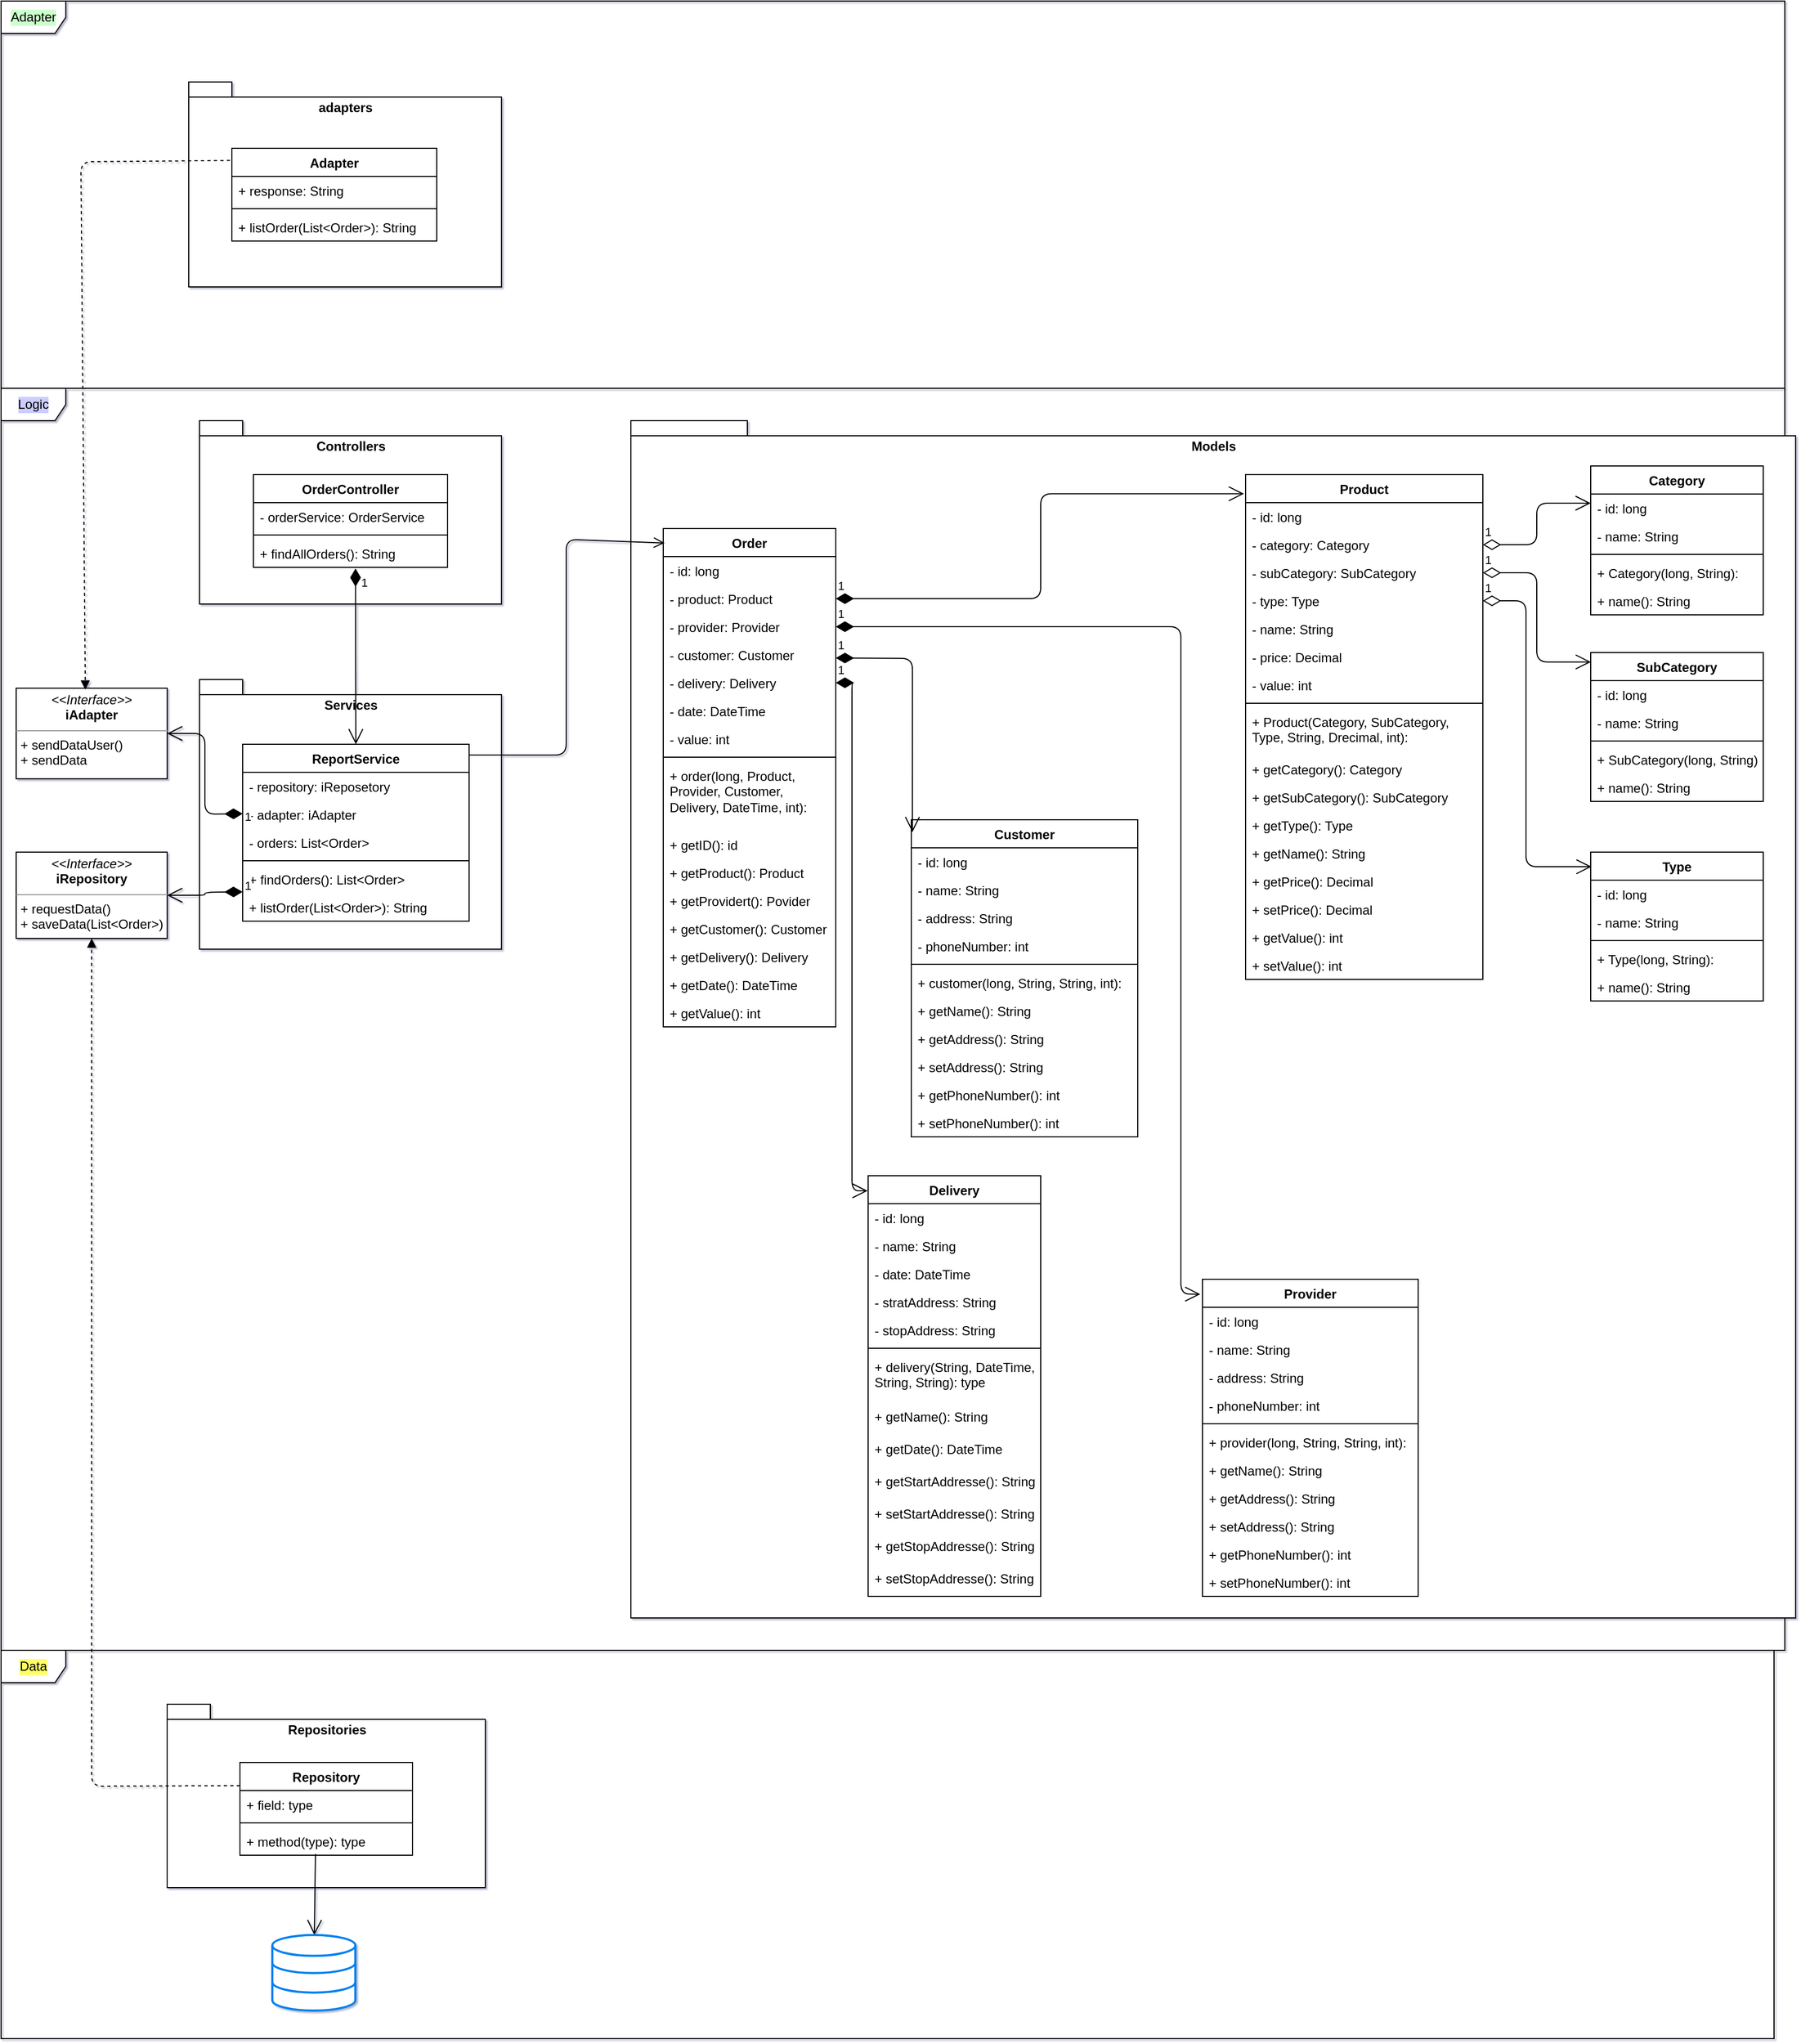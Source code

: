 <mxfile>
    <diagram id="-RAV9A6ADYyoHTsQaXpw" name="Страница 1">
        <mxGraphModel dx="3281" dy="1871" grid="1" gridSize="10" guides="1" tooltips="1" connect="1" arrows="1" fold="1" page="1" pageScale="1" pageWidth="827" pageHeight="1169" background="#FFFFFF" math="0" shadow="1">
            <root>
                <mxCell id="0"/>
                <mxCell id="1" parent="0"/>
                <mxCell id="20" value="Data" style="shape=umlFrame;whiteSpace=wrap;html=1;labelBackgroundColor=#FFFF66;" parent="1" vertex="1">
                    <mxGeometry x="-1654" y="360" width="1644" height="360" as="geometry"/>
                </mxCell>
                <mxCell id="19" value="Logic" style="shape=umlFrame;whiteSpace=wrap;html=1;labelBackgroundColor=#CCCCFF;" parent="1" vertex="1">
                    <mxGeometry x="-1654" y="-810" width="1654" height="1170" as="geometry"/>
                </mxCell>
                <mxCell id="37" value="Repositories" style="shape=folder;fontStyle=1;spacingTop=10;tabWidth=40;tabHeight=14;tabPosition=left;html=1;verticalAlign=top;" vertex="1" parent="1">
                    <mxGeometry x="-1500" y="410" width="295" height="170" as="geometry"/>
                </mxCell>
                <mxCell id="34" value="Services" style="shape=folder;fontStyle=1;spacingTop=10;tabWidth=40;tabHeight=14;tabPosition=left;html=1;horizontal=1;verticalAlign=top;" parent="1" vertex="1">
                    <mxGeometry x="-1470" y="-540" width="280" height="250" as="geometry"/>
                </mxCell>
                <mxCell id="13" value="Adapter" style="shape=umlFrame;whiteSpace=wrap;html=1;labelBackgroundColor=#CCFFCC;" parent="1" vertex="1">
                    <mxGeometry x="-1654" y="-1169" width="1654" height="359" as="geometry"/>
                </mxCell>
                <mxCell id="33" value="adapters" style="shape=folder;fontStyle=1;spacingTop=10;tabWidth=40;tabHeight=14;tabPosition=left;html=1;align=center;verticalAlign=top;" parent="1" vertex="1">
                    <mxGeometry x="-1480" y="-1094" width="290" height="190" as="geometry"/>
                </mxCell>
                <mxCell id="3" value="Adapter" style="swimlane;fontStyle=1;align=center;verticalAlign=top;childLayout=stackLayout;horizontal=1;startSize=26;horizontalStack=0;resizeParent=1;resizeParentMax=0;resizeLast=0;collapsible=1;marginBottom=0;" parent="1" vertex="1">
                    <mxGeometry x="-1440" y="-1032.5" width="190" height="86" as="geometry"/>
                </mxCell>
                <mxCell id="4" value="+ response: String" style="text;strokeColor=none;fillColor=none;align=left;verticalAlign=top;spacingLeft=4;spacingRight=4;overflow=hidden;rotatable=0;points=[[0,0.5],[1,0.5]];portConstraint=eastwest;" parent="3" vertex="1">
                    <mxGeometry y="26" width="190" height="26" as="geometry"/>
                </mxCell>
                <mxCell id="5" value="" style="line;strokeWidth=1;fillColor=none;align=left;verticalAlign=middle;spacingTop=-1;spacingLeft=3;spacingRight=3;rotatable=0;labelPosition=right;points=[];portConstraint=eastwest;strokeColor=inherit;" parent="3" vertex="1">
                    <mxGeometry y="52" width="190" height="8" as="geometry"/>
                </mxCell>
                <mxCell id="6" value="+ listOrder(List&lt;Order&gt;): String" style="text;strokeColor=none;fillColor=none;align=left;verticalAlign=top;spacingLeft=4;spacingRight=4;overflow=hidden;rotatable=0;points=[[0,0.5],[1,0.5]];portConstraint=eastwest;" parent="3" vertex="1">
                    <mxGeometry y="60" width="190" height="26" as="geometry"/>
                </mxCell>
                <mxCell id="21" value="ReportService" style="swimlane;fontStyle=1;align=center;verticalAlign=top;childLayout=stackLayout;horizontal=1;startSize=26;horizontalStack=0;resizeParent=1;resizeParentMax=0;resizeLast=0;collapsible=1;marginBottom=0;" parent="1" vertex="1">
                    <mxGeometry x="-1430" y="-480" width="210" height="164" as="geometry"/>
                </mxCell>
                <mxCell id="22" value="- repository: iReposetory" style="text;strokeColor=none;fillColor=none;align=left;verticalAlign=top;spacingLeft=4;spacingRight=4;overflow=hidden;rotatable=0;points=[[0,0.5],[1,0.5]];portConstraint=eastwest;" parent="21" vertex="1">
                    <mxGeometry y="26" width="210" height="26" as="geometry"/>
                </mxCell>
                <mxCell id="60" value="- adapter: iAdapter" style="text;strokeColor=none;fillColor=none;align=left;verticalAlign=top;spacingLeft=4;spacingRight=4;overflow=hidden;rotatable=0;points=[[0,0.5],[1,0.5]];portConstraint=eastwest;" vertex="1" parent="21">
                    <mxGeometry y="52" width="210" height="26" as="geometry"/>
                </mxCell>
                <mxCell id="63" value="1" style="endArrow=open;html=1;endSize=12;startArrow=diamondThin;startSize=14;startFill=1;edgeStyle=orthogonalEdgeStyle;align=left;verticalAlign=middle;entryX=1;entryY=0.5;entryDx=0;entryDy=0;" edge="1" parent="21" target="45">
                    <mxGeometry x="-1" y="3" relative="1" as="geometry">
                        <mxPoint y="64.41" as="sourcePoint"/>
                        <mxPoint x="160" y="64.41" as="targetPoint"/>
                    </mxGeometry>
                </mxCell>
                <mxCell id="61" value="- orders: List&lt;Order&gt;" style="text;strokeColor=none;fillColor=none;align=left;verticalAlign=top;spacingLeft=4;spacingRight=4;overflow=hidden;rotatable=0;points=[[0,0.5],[1,0.5]];portConstraint=eastwest;" vertex="1" parent="21">
                    <mxGeometry y="78" width="210" height="26" as="geometry"/>
                </mxCell>
                <mxCell id="23" value="" style="line;strokeWidth=1;fillColor=none;align=left;verticalAlign=middle;spacingTop=-1;spacingLeft=3;spacingRight=3;rotatable=0;labelPosition=right;points=[];portConstraint=eastwest;strokeColor=inherit;" parent="21" vertex="1">
                    <mxGeometry y="104" width="210" height="8" as="geometry"/>
                </mxCell>
                <mxCell id="24" value="+ findOrders(): List&lt;Order&gt;" style="text;strokeColor=none;fillColor=none;align=left;verticalAlign=top;spacingLeft=4;spacingRight=4;overflow=hidden;rotatable=0;points=[[0,0.5],[1,0.5]];portConstraint=eastwest;" parent="21" vertex="1">
                    <mxGeometry y="112" width="210" height="26" as="geometry"/>
                </mxCell>
                <mxCell id="64" value="1" style="endArrow=open;html=1;endSize=12;startArrow=diamondThin;startSize=14;startFill=1;edgeStyle=orthogonalEdgeStyle;align=left;verticalAlign=bottom;entryX=1;entryY=0.5;entryDx=0;entryDy=0;" edge="1" parent="21" target="44">
                    <mxGeometry x="-1" y="3" relative="1" as="geometry">
                        <mxPoint y="136.82" as="sourcePoint"/>
                        <mxPoint x="160" y="136.82" as="targetPoint"/>
                    </mxGeometry>
                </mxCell>
                <mxCell id="62" value="+ listOrder(List&lt;Order&gt;): String" style="text;strokeColor=none;fillColor=none;align=left;verticalAlign=top;spacingLeft=4;spacingRight=4;overflow=hidden;rotatable=0;points=[[0,0.5],[1,0.5]];portConstraint=eastwest;" vertex="1" parent="21">
                    <mxGeometry y="138" width="210" height="26" as="geometry"/>
                </mxCell>
                <mxCell id="29" value="Repository" style="swimlane;fontStyle=1;align=center;verticalAlign=top;childLayout=stackLayout;horizontal=1;startSize=26;horizontalStack=0;resizeParent=1;resizeParentMax=0;resizeLast=0;collapsible=1;marginBottom=0;" parent="1" vertex="1">
                    <mxGeometry x="-1432.5" y="464" width="160" height="86" as="geometry"/>
                </mxCell>
                <mxCell id="30" value="+ field: type" style="text;strokeColor=none;fillColor=none;align=left;verticalAlign=top;spacingLeft=4;spacingRight=4;overflow=hidden;rotatable=0;points=[[0,0.5],[1,0.5]];portConstraint=eastwest;" parent="29" vertex="1">
                    <mxGeometry y="26" width="160" height="26" as="geometry"/>
                </mxCell>
                <mxCell id="31" value="" style="line;strokeWidth=1;fillColor=none;align=left;verticalAlign=middle;spacingTop=-1;spacingLeft=3;spacingRight=3;rotatable=0;labelPosition=right;points=[];portConstraint=eastwest;strokeColor=inherit;" parent="29" vertex="1">
                    <mxGeometry y="52" width="160" height="8" as="geometry"/>
                </mxCell>
                <mxCell id="32" value="+ method(type): type" style="text;strokeColor=none;fillColor=none;align=left;verticalAlign=top;spacingLeft=4;spacingRight=4;overflow=hidden;rotatable=0;points=[[0,0.5],[1,0.5]];portConstraint=eastwest;" parent="29" vertex="1">
                    <mxGeometry y="60" width="160" height="26" as="geometry"/>
                </mxCell>
                <mxCell id="41" value="" style="endArrow=open;endFill=1;endSize=12;html=1;" edge="1" parent="29" target="36">
                    <mxGeometry width="160" relative="1" as="geometry">
                        <mxPoint x="70" y="84.82" as="sourcePoint"/>
                        <mxPoint x="230" y="84.82" as="targetPoint"/>
                    </mxGeometry>
                </mxCell>
                <mxCell id="36" value="" style="html=1;verticalLabelPosition=bottom;align=center;labelBackgroundColor=#ffffff;verticalAlign=top;strokeWidth=2;strokeColor=#0080F0;shadow=0;dashed=0;shape=mxgraph.ios7.icons.data;" vertex="1" parent="1">
                    <mxGeometry x="-1402.5" y="624" width="77" height="70" as="geometry"/>
                </mxCell>
                <mxCell id="44" value="&lt;p style=&quot;margin:0px;margin-top:4px;text-align:center;&quot;&gt;&lt;i&gt;&amp;lt;&amp;lt;Interface&amp;gt;&amp;gt;&lt;/i&gt;&lt;br&gt;&lt;b&gt;iRepository&lt;/b&gt;&lt;/p&gt;&lt;hr size=&quot;1&quot;&gt;&lt;p style=&quot;margin:0px;margin-left:4px;&quot;&gt;&lt;span style=&quot;background-color: initial;&quot;&gt;+ requestData()&lt;/span&gt;&lt;/p&gt;&lt;p style=&quot;margin:0px;margin-left:4px;&quot;&gt;&lt;span style=&quot;background-color: initial;&quot;&gt;+ saveData(List&amp;lt;Order&amp;gt;)&lt;/span&gt;&lt;br&gt;&lt;/p&gt;" style="verticalAlign=top;align=left;overflow=fill;fontSize=12;fontFamily=Helvetica;html=1;" vertex="1" parent="1">
                    <mxGeometry x="-1640" y="-380" width="140" height="80" as="geometry"/>
                </mxCell>
                <mxCell id="45" value="&lt;p style=&quot;margin:0px;margin-top:4px;text-align:center;&quot;&gt;&lt;i&gt;&amp;lt;&amp;lt;Interface&amp;gt;&amp;gt;&lt;/i&gt;&lt;br&gt;&lt;b&gt;iAdapter&lt;/b&gt;&lt;/p&gt;&lt;hr size=&quot;1&quot;&gt;&lt;p style=&quot;margin:0px;margin-left:4px;&quot;&gt;&lt;span style=&quot;background-color: initial;&quot;&gt;+ sendDataUser()&lt;/span&gt;&lt;/p&gt;&lt;p style=&quot;margin:0px;margin-left:4px;&quot;&gt;&lt;span style=&quot;background-color: initial;&quot;&gt;+ sendData&lt;/span&gt;&lt;br&gt;&lt;/p&gt;" style="verticalAlign=top;align=left;overflow=fill;fontSize=12;fontFamily=Helvetica;html=1;" vertex="1" parent="1">
                    <mxGeometry x="-1640" y="-532" width="140" height="84" as="geometry"/>
                </mxCell>
                <mxCell id="49" value="" style="html=1;verticalAlign=bottom;labelBackgroundColor=none;endArrow=block;endFill=1;dashed=1;exitX=-0.009;exitY=0.131;exitDx=0;exitDy=0;exitPerimeter=0;entryX=0.458;entryY=0.016;entryDx=0;entryDy=0;entryPerimeter=0;" edge="1" parent="1" source="3" target="45">
                    <mxGeometry width="160" relative="1" as="geometry">
                        <mxPoint x="-1370" y="-590" as="sourcePoint"/>
                        <mxPoint x="-1210" y="-590" as="targetPoint"/>
                        <Array as="points">
                            <mxPoint x="-1580" y="-1020"/>
                        </Array>
                    </mxGeometry>
                </mxCell>
                <mxCell id="50" value="" style="html=1;verticalAlign=bottom;labelBackgroundColor=none;endArrow=block;endFill=1;dashed=1;exitX=0;exitY=0.25;exitDx=0;exitDy=0;entryX=0.5;entryY=1;entryDx=0;entryDy=0;" edge="1" parent="1" source="29" target="44">
                    <mxGeometry width="160" relative="1" as="geometry">
                        <mxPoint x="-1370" y="110" as="sourcePoint"/>
                        <mxPoint x="-1210" y="110" as="targetPoint"/>
                        <Array as="points">
                            <mxPoint x="-1570" y="486"/>
                        </Array>
                    </mxGeometry>
                </mxCell>
                <mxCell id="51" value="Controllers" style="shape=folder;fontStyle=1;spacingTop=10;tabWidth=40;tabHeight=14;tabPosition=left;html=1;horizontal=1;verticalAlign=top;" vertex="1" parent="1">
                    <mxGeometry x="-1470" y="-780" width="280" height="170" as="geometry"/>
                </mxCell>
                <mxCell id="52" value="OrderController" style="swimlane;fontStyle=1;align=center;verticalAlign=top;childLayout=stackLayout;horizontal=1;startSize=26;horizontalStack=0;resizeParent=1;resizeParentMax=0;resizeLast=0;collapsible=1;marginBottom=0;" vertex="1" parent="1">
                    <mxGeometry x="-1420" y="-730" width="180" height="86" as="geometry"/>
                </mxCell>
                <mxCell id="53" value="- orderService: OrderService" style="text;strokeColor=none;fillColor=none;align=left;verticalAlign=top;spacingLeft=4;spacingRight=4;overflow=hidden;rotatable=0;points=[[0,0.5],[1,0.5]];portConstraint=eastwest;" vertex="1" parent="52">
                    <mxGeometry y="26" width="180" height="26" as="geometry"/>
                </mxCell>
                <mxCell id="54" value="" style="line;strokeWidth=1;fillColor=none;align=left;verticalAlign=middle;spacingTop=-1;spacingLeft=3;spacingRight=3;rotatable=0;labelPosition=right;points=[];portConstraint=eastwest;strokeColor=inherit;" vertex="1" parent="52">
                    <mxGeometry y="52" width="180" height="8" as="geometry"/>
                </mxCell>
                <mxCell id="55" value="+ findAllOrders(): String" style="text;strokeColor=none;fillColor=none;align=left;verticalAlign=top;spacingLeft=4;spacingRight=4;overflow=hidden;rotatable=0;points=[[0,0.5],[1,0.5]];portConstraint=eastwest;" vertex="1" parent="52">
                    <mxGeometry y="60" width="180" height="26" as="geometry"/>
                </mxCell>
                <mxCell id="57" value="1" style="endArrow=open;html=1;endSize=12;startArrow=diamondThin;startSize=14;startFill=1;edgeStyle=orthogonalEdgeStyle;align=left;verticalAlign=top;exitX=0.526;exitY=1.038;exitDx=0;exitDy=0;exitPerimeter=0;entryX=0.5;entryY=0;entryDx=0;entryDy=0;" edge="1" parent="1" source="55" target="21">
                    <mxGeometry x="-1" y="3" relative="1" as="geometry">
                        <mxPoint x="-1370" y="-380" as="sourcePoint"/>
                        <mxPoint x="-1210" y="-380" as="targetPoint"/>
                    </mxGeometry>
                </mxCell>
                <mxCell id="65" value="Models" style="shape=folder;fontStyle=1;spacingTop=10;tabWidth=40;tabHeight=14;tabPosition=left;html=1;horizontal=1;verticalAlign=top;" vertex="1" parent="1">
                    <mxGeometry x="-1070" y="-780" width="1080" height="1110" as="geometry"/>
                </mxCell>
                <mxCell id="66" value="Order" style="swimlane;fontStyle=1;align=center;verticalAlign=top;childLayout=stackLayout;horizontal=1;startSize=26;horizontalStack=0;resizeParent=1;resizeParentMax=0;resizeLast=0;collapsible=1;marginBottom=0;" vertex="1" parent="1">
                    <mxGeometry x="-1040" y="-680" width="160" height="462" as="geometry"/>
                </mxCell>
                <mxCell id="70" value="- id: long" style="text;strokeColor=none;fillColor=none;align=left;verticalAlign=top;spacingLeft=4;spacingRight=4;overflow=hidden;rotatable=0;points=[[0,0.5],[1,0.5]];portConstraint=eastwest;" vertex="1" parent="66">
                    <mxGeometry y="26" width="160" height="26" as="geometry"/>
                </mxCell>
                <mxCell id="67" value="- product: Product" style="text;strokeColor=none;fillColor=none;align=left;verticalAlign=top;spacingLeft=4;spacingRight=4;overflow=hidden;rotatable=0;points=[[0,0.5],[1,0.5]];portConstraint=eastwest;" vertex="1" parent="66">
                    <mxGeometry y="52" width="160" height="26" as="geometry"/>
                </mxCell>
                <mxCell id="71" value="- provider: Provider" style="text;strokeColor=none;fillColor=none;align=left;verticalAlign=top;spacingLeft=4;spacingRight=4;overflow=hidden;rotatable=0;points=[[0,0.5],[1,0.5]];portConstraint=eastwest;" vertex="1" parent="66">
                    <mxGeometry y="78" width="160" height="26" as="geometry"/>
                </mxCell>
                <mxCell id="73" value="- customer: Customer" style="text;strokeColor=none;fillColor=none;align=left;verticalAlign=top;spacingLeft=4;spacingRight=4;overflow=hidden;rotatable=0;points=[[0,0.5],[1,0.5]];portConstraint=eastwest;" vertex="1" parent="66">
                    <mxGeometry y="104" width="160" height="26" as="geometry"/>
                </mxCell>
                <mxCell id="74" value="- delivery: Delivery" style="text;strokeColor=none;fillColor=none;align=left;verticalAlign=top;spacingLeft=4;spacingRight=4;overflow=hidden;rotatable=0;points=[[0,0.5],[1,0.5]];portConstraint=eastwest;" vertex="1" parent="66">
                    <mxGeometry y="130" width="160" height="26" as="geometry"/>
                </mxCell>
                <mxCell id="75" value="- date: DateTime" style="text;strokeColor=none;fillColor=none;align=left;verticalAlign=top;spacingLeft=4;spacingRight=4;overflow=hidden;rotatable=0;points=[[0,0.5],[1,0.5]];portConstraint=eastwest;" vertex="1" parent="66">
                    <mxGeometry y="156" width="160" height="26" as="geometry"/>
                </mxCell>
                <mxCell id="72" value="- value: int" style="text;strokeColor=none;fillColor=none;align=left;verticalAlign=top;spacingLeft=4;spacingRight=4;overflow=hidden;rotatable=0;points=[[0,0.5],[1,0.5]];portConstraint=eastwest;" vertex="1" parent="66">
                    <mxGeometry y="182" width="160" height="26" as="geometry"/>
                </mxCell>
                <mxCell id="68" value="" style="line;strokeWidth=1;fillColor=none;align=left;verticalAlign=middle;spacingTop=-1;spacingLeft=3;spacingRight=3;rotatable=0;labelPosition=right;points=[];portConstraint=eastwest;strokeColor=inherit;" vertex="1" parent="66">
                    <mxGeometry y="208" width="160" height="8" as="geometry"/>
                </mxCell>
                <mxCell id="123" value="+ order(long, Product, Provider, Customer, Delivery, DateTime, int):" style="text;strokeColor=none;fillColor=none;align=left;verticalAlign=top;spacingLeft=4;spacingRight=4;overflow=hidden;rotatable=0;points=[[0,0.5],[1,0.5]];portConstraint=eastwest;whiteSpace=wrap;" vertex="1" parent="66">
                    <mxGeometry y="216" width="160" height="64" as="geometry"/>
                </mxCell>
                <mxCell id="69" value="+ getID(): id" style="text;strokeColor=none;fillColor=none;align=left;verticalAlign=top;spacingLeft=4;spacingRight=4;overflow=hidden;rotatable=0;points=[[0,0.5],[1,0.5]];portConstraint=eastwest;" vertex="1" parent="66">
                    <mxGeometry y="280" width="160" height="26" as="geometry"/>
                </mxCell>
                <mxCell id="76" value="+ getProduct(): Product" style="text;strokeColor=none;fillColor=none;align=left;verticalAlign=top;spacingLeft=4;spacingRight=4;overflow=hidden;rotatable=0;points=[[0,0.5],[1,0.5]];portConstraint=eastwest;" vertex="1" parent="66">
                    <mxGeometry y="306" width="160" height="26" as="geometry"/>
                </mxCell>
                <mxCell id="88" value="+ getProvidert(): Povider" style="text;strokeColor=none;fillColor=none;align=left;verticalAlign=top;spacingLeft=4;spacingRight=4;overflow=hidden;rotatable=0;points=[[0,0.5],[1,0.5]];portConstraint=eastwest;" vertex="1" parent="66">
                    <mxGeometry y="332" width="160" height="26" as="geometry"/>
                </mxCell>
                <mxCell id="89" value="+ getCustomer(): Customer" style="text;strokeColor=none;fillColor=none;align=left;verticalAlign=top;spacingLeft=4;spacingRight=4;overflow=hidden;rotatable=0;points=[[0,0.5],[1,0.5]];portConstraint=eastwest;" vertex="1" parent="66">
                    <mxGeometry y="358" width="160" height="26" as="geometry"/>
                </mxCell>
                <mxCell id="90" value="+ getDelivery(): Delivery" style="text;strokeColor=none;fillColor=none;align=left;verticalAlign=top;spacingLeft=4;spacingRight=4;overflow=hidden;rotatable=0;points=[[0,0.5],[1,0.5]];portConstraint=eastwest;" vertex="1" parent="66">
                    <mxGeometry y="384" width="160" height="26" as="geometry"/>
                </mxCell>
                <mxCell id="91" value="+ getDate(): DateTime" style="text;strokeColor=none;fillColor=none;align=left;verticalAlign=top;spacingLeft=4;spacingRight=4;overflow=hidden;rotatable=0;points=[[0,0.5],[1,0.5]];portConstraint=eastwest;" vertex="1" parent="66">
                    <mxGeometry y="410" width="160" height="26" as="geometry"/>
                </mxCell>
                <mxCell id="92" value="+ getValue(): int" style="text;strokeColor=none;fillColor=none;align=left;verticalAlign=top;spacingLeft=4;spacingRight=4;overflow=hidden;rotatable=0;points=[[0,0.5],[1,0.5]];portConstraint=eastwest;" vertex="1" parent="66">
                    <mxGeometry y="436" width="160" height="26" as="geometry"/>
                </mxCell>
                <mxCell id="94" value="" style="endArrow=open;startArrow=none;endFill=0;startFill=0;endSize=8;html=1;verticalAlign=bottom;labelBackgroundColor=none;strokeWidth=1;entryX=0.008;entryY=0.029;entryDx=0;entryDy=0;entryPerimeter=0;" edge="1" parent="1" target="66">
                    <mxGeometry width="160" relative="1" as="geometry">
                        <mxPoint x="-1220" y="-470" as="sourcePoint"/>
                        <mxPoint x="-1060" y="-470" as="targetPoint"/>
                        <Array as="points">
                            <mxPoint x="-1130" y="-470"/>
                            <mxPoint x="-1130" y="-670"/>
                        </Array>
                    </mxGeometry>
                </mxCell>
                <mxCell id="95" value="Delivery" style="swimlane;fontStyle=1;align=center;verticalAlign=top;childLayout=stackLayout;horizontal=1;startSize=26;horizontalStack=0;resizeParent=1;resizeParentMax=0;resizeLast=0;collapsible=1;marginBottom=0;" vertex="1" parent="1">
                    <mxGeometry x="-850" y="-80" width="160" height="390" as="geometry"/>
                </mxCell>
                <mxCell id="96" value="- id: long" style="text;strokeColor=none;fillColor=none;align=left;verticalAlign=top;spacingLeft=4;spacingRight=4;overflow=hidden;rotatable=0;points=[[0,0.5],[1,0.5]];portConstraint=eastwest;" vertex="1" parent="95">
                    <mxGeometry y="26" width="160" height="26" as="geometry"/>
                </mxCell>
                <mxCell id="125" value="- name: String" style="text;strokeColor=none;fillColor=none;align=left;verticalAlign=top;spacingLeft=4;spacingRight=4;overflow=hidden;rotatable=0;points=[[0,0.5],[1,0.5]];portConstraint=eastwest;" vertex="1" parent="95">
                    <mxGeometry y="52" width="160" height="26" as="geometry"/>
                </mxCell>
                <mxCell id="126" value="- date: DateTime" style="text;strokeColor=none;fillColor=none;align=left;verticalAlign=top;spacingLeft=4;spacingRight=4;overflow=hidden;rotatable=0;points=[[0,0.5],[1,0.5]];portConstraint=eastwest;" vertex="1" parent="95">
                    <mxGeometry y="78" width="160" height="26" as="geometry"/>
                </mxCell>
                <mxCell id="124" value="- stratAddress: String" style="text;strokeColor=none;fillColor=none;align=left;verticalAlign=top;spacingLeft=4;spacingRight=4;overflow=hidden;rotatable=0;points=[[0,0.5],[1,0.5]];portConstraint=eastwest;" vertex="1" parent="95">
                    <mxGeometry y="104" width="160" height="26" as="geometry"/>
                </mxCell>
                <mxCell id="127" value="- stopAddress: String" style="text;strokeColor=none;fillColor=none;align=left;verticalAlign=top;spacingLeft=4;spacingRight=4;overflow=hidden;rotatable=0;points=[[0,0.5],[1,0.5]];portConstraint=eastwest;" vertex="1" parent="95">
                    <mxGeometry y="130" width="160" height="26" as="geometry"/>
                </mxCell>
                <mxCell id="97" value="" style="line;strokeWidth=1;fillColor=none;align=left;verticalAlign=middle;spacingTop=-1;spacingLeft=3;spacingRight=3;rotatable=0;labelPosition=right;points=[];portConstraint=eastwest;strokeColor=inherit;" vertex="1" parent="95">
                    <mxGeometry y="156" width="160" height="8" as="geometry"/>
                </mxCell>
                <mxCell id="98" value="+ delivery(String, DateTime, String, String): type" style="text;strokeColor=none;fillColor=none;align=left;verticalAlign=top;spacingLeft=4;spacingRight=4;overflow=hidden;rotatable=0;points=[[0,0.5],[1,0.5]];portConstraint=eastwest;whiteSpace=wrap;" vertex="1" parent="95">
                    <mxGeometry y="164" width="160" height="46" as="geometry"/>
                </mxCell>
                <mxCell id="128" value="+ getName(): String" style="text;strokeColor=none;fillColor=none;align=left;verticalAlign=top;spacingLeft=4;spacingRight=4;overflow=hidden;rotatable=0;points=[[0,0.5],[1,0.5]];portConstraint=eastwest;whiteSpace=wrap;" vertex="1" parent="95">
                    <mxGeometry y="210" width="160" height="30" as="geometry"/>
                </mxCell>
                <mxCell id="129" value="+ getDate(): DateTime" style="text;strokeColor=none;fillColor=none;align=left;verticalAlign=top;spacingLeft=4;spacingRight=4;overflow=hidden;rotatable=0;points=[[0,0.5],[1,0.5]];portConstraint=eastwest;whiteSpace=wrap;" vertex="1" parent="95">
                    <mxGeometry y="240" width="160" height="30" as="geometry"/>
                </mxCell>
                <mxCell id="130" value="+ getStartAddresse(): String" style="text;strokeColor=none;fillColor=none;align=left;verticalAlign=top;spacingLeft=4;spacingRight=4;overflow=hidden;rotatable=0;points=[[0,0.5],[1,0.5]];portConstraint=eastwest;whiteSpace=wrap;" vertex="1" parent="95">
                    <mxGeometry y="270" width="160" height="30" as="geometry"/>
                </mxCell>
                <mxCell id="131" value="+ setStartAddresse(): String" style="text;strokeColor=none;fillColor=none;align=left;verticalAlign=top;spacingLeft=4;spacingRight=4;overflow=hidden;rotatable=0;points=[[0,0.5],[1,0.5]];portConstraint=eastwest;whiteSpace=wrap;" vertex="1" parent="95">
                    <mxGeometry y="300" width="160" height="30" as="geometry"/>
                </mxCell>
                <mxCell id="133" value="+ getStopAddresse(): String" style="text;strokeColor=none;fillColor=none;align=left;verticalAlign=top;spacingLeft=4;spacingRight=4;overflow=hidden;rotatable=0;points=[[0,0.5],[1,0.5]];portConstraint=eastwest;whiteSpace=wrap;" vertex="1" parent="95">
                    <mxGeometry y="330" width="160" height="30" as="geometry"/>
                </mxCell>
                <mxCell id="134" value="+ setStopAddresse(): String" style="text;strokeColor=none;fillColor=none;align=left;verticalAlign=top;spacingLeft=4;spacingRight=4;overflow=hidden;rotatable=0;points=[[0,0.5],[1,0.5]];portConstraint=eastwest;whiteSpace=wrap;" vertex="1" parent="95">
                    <mxGeometry y="360" width="160" height="30" as="geometry"/>
                </mxCell>
                <mxCell id="99" value="Product" style="swimlane;fontStyle=1;align=center;verticalAlign=top;childLayout=stackLayout;horizontal=1;startSize=26;horizontalStack=0;resizeParent=1;resizeParentMax=0;resizeLast=0;collapsible=1;marginBottom=0;" vertex="1" parent="1">
                    <mxGeometry x="-500" y="-730" width="220" height="468" as="geometry"/>
                </mxCell>
                <mxCell id="100" value="- id: long" style="text;strokeColor=none;fillColor=none;align=left;verticalAlign=top;spacingLeft=4;spacingRight=4;overflow=hidden;rotatable=0;points=[[0,0.5],[1,0.5]];portConstraint=eastwest;" vertex="1" parent="99">
                    <mxGeometry y="26" width="220" height="26" as="geometry"/>
                </mxCell>
                <mxCell id="164" value="- category: Category" style="text;strokeColor=none;fillColor=none;align=left;verticalAlign=top;spacingLeft=4;spacingRight=4;overflow=hidden;rotatable=0;points=[[0,0.5],[1,0.5]];portConstraint=eastwest;" vertex="1" parent="99">
                    <mxGeometry y="52" width="220" height="26" as="geometry"/>
                </mxCell>
                <mxCell id="165" value="- subCategory: SubCategory" style="text;strokeColor=none;fillColor=none;align=left;verticalAlign=top;spacingLeft=4;spacingRight=4;overflow=hidden;rotatable=0;points=[[0,0.5],[1,0.5]];portConstraint=eastwest;" vertex="1" parent="99">
                    <mxGeometry y="78" width="220" height="26" as="geometry"/>
                </mxCell>
                <mxCell id="163" value="- type: Type" style="text;strokeColor=none;fillColor=none;align=left;verticalAlign=top;spacingLeft=4;spacingRight=4;overflow=hidden;rotatable=0;points=[[0,0.5],[1,0.5]];portConstraint=eastwest;" vertex="1" parent="99">
                    <mxGeometry y="104" width="220" height="26" as="geometry"/>
                </mxCell>
                <mxCell id="167" value="- name: String" style="text;strokeColor=none;fillColor=none;align=left;verticalAlign=top;spacingLeft=4;spacingRight=4;overflow=hidden;rotatable=0;points=[[0,0.5],[1,0.5]];portConstraint=eastwest;" vertex="1" parent="99">
                    <mxGeometry y="130" width="220" height="26" as="geometry"/>
                </mxCell>
                <mxCell id="168" value="- price: Decimal" style="text;strokeColor=none;fillColor=none;align=left;verticalAlign=top;spacingLeft=4;spacingRight=4;overflow=hidden;rotatable=0;points=[[0,0.5],[1,0.5]];portConstraint=eastwest;" vertex="1" parent="99">
                    <mxGeometry y="156" width="220" height="26" as="geometry"/>
                </mxCell>
                <mxCell id="166" value="- value: int" style="text;strokeColor=none;fillColor=none;align=left;verticalAlign=top;spacingLeft=4;spacingRight=4;overflow=hidden;rotatable=0;points=[[0,0.5],[1,0.5]];portConstraint=eastwest;" vertex="1" parent="99">
                    <mxGeometry y="182" width="220" height="26" as="geometry"/>
                </mxCell>
                <mxCell id="101" value="" style="line;strokeWidth=1;fillColor=none;align=left;verticalAlign=middle;spacingTop=-1;spacingLeft=3;spacingRight=3;rotatable=0;labelPosition=right;points=[];portConstraint=eastwest;strokeColor=inherit;" vertex="1" parent="99">
                    <mxGeometry y="208" width="220" height="8" as="geometry"/>
                </mxCell>
                <mxCell id="102" value="+ Product(Category, SubCategory, Type, String, Drecimal, int):" style="text;strokeColor=none;fillColor=none;align=left;verticalAlign=top;spacingLeft=4;spacingRight=4;overflow=hidden;rotatable=0;points=[[0,0.5],[1,0.5]];portConstraint=eastwest;whiteSpace=wrap;" vertex="1" parent="99">
                    <mxGeometry y="216" width="220" height="44" as="geometry"/>
                </mxCell>
                <mxCell id="169" value="+ getCategory(): Category" style="text;strokeColor=none;fillColor=none;align=left;verticalAlign=top;spacingLeft=4;spacingRight=4;overflow=hidden;rotatable=0;points=[[0,0.5],[1,0.5]];portConstraint=eastwest;" vertex="1" parent="99">
                    <mxGeometry y="260" width="220" height="26" as="geometry"/>
                </mxCell>
                <mxCell id="170" value="+ getSubCategory(): SubCategory" style="text;strokeColor=none;fillColor=none;align=left;verticalAlign=top;spacingLeft=4;spacingRight=4;overflow=hidden;rotatable=0;points=[[0,0.5],[1,0.5]];portConstraint=eastwest;" vertex="1" parent="99">
                    <mxGeometry y="286" width="220" height="26" as="geometry"/>
                </mxCell>
                <mxCell id="171" value="+ getType(): Type" style="text;strokeColor=none;fillColor=none;align=left;verticalAlign=top;spacingLeft=4;spacingRight=4;overflow=hidden;rotatable=0;points=[[0,0.5],[1,0.5]];portConstraint=eastwest;" vertex="1" parent="99">
                    <mxGeometry y="312" width="220" height="26" as="geometry"/>
                </mxCell>
                <mxCell id="172" value="+ getName(): String" style="text;strokeColor=none;fillColor=none;align=left;verticalAlign=top;spacingLeft=4;spacingRight=4;overflow=hidden;rotatable=0;points=[[0,0.5],[1,0.5]];portConstraint=eastwest;" vertex="1" parent="99">
                    <mxGeometry y="338" width="220" height="26" as="geometry"/>
                </mxCell>
                <mxCell id="173" value="+ getPrice(): Decimal" style="text;strokeColor=none;fillColor=none;align=left;verticalAlign=top;spacingLeft=4;spacingRight=4;overflow=hidden;rotatable=0;points=[[0,0.5],[1,0.5]];portConstraint=eastwest;" vertex="1" parent="99">
                    <mxGeometry y="364" width="220" height="26" as="geometry"/>
                </mxCell>
                <mxCell id="174" value="+ setPrice(): Decimal" style="text;strokeColor=none;fillColor=none;align=left;verticalAlign=top;spacingLeft=4;spacingRight=4;overflow=hidden;rotatable=0;points=[[0,0.5],[1,0.5]];portConstraint=eastwest;" vertex="1" parent="99">
                    <mxGeometry y="390" width="220" height="26" as="geometry"/>
                </mxCell>
                <mxCell id="175" value="+ getValue(): int" style="text;strokeColor=none;fillColor=none;align=left;verticalAlign=top;spacingLeft=4;spacingRight=4;overflow=hidden;rotatable=0;points=[[0,0.5],[1,0.5]];portConstraint=eastwest;" vertex="1" parent="99">
                    <mxGeometry y="416" width="220" height="26" as="geometry"/>
                </mxCell>
                <mxCell id="176" value="+ setValue(): int" style="text;strokeColor=none;fillColor=none;align=left;verticalAlign=top;spacingLeft=4;spacingRight=4;overflow=hidden;rotatable=0;points=[[0,0.5],[1,0.5]];portConstraint=eastwest;" vertex="1" parent="99">
                    <mxGeometry y="442" width="220" height="26" as="geometry"/>
                </mxCell>
                <mxCell id="107" value="Customer" style="swimlane;fontStyle=1;align=center;verticalAlign=top;childLayout=stackLayout;horizontal=1;startSize=26;horizontalStack=0;resizeParent=1;resizeParentMax=0;resizeLast=0;collapsible=1;marginBottom=0;" vertex="1" parent="1">
                    <mxGeometry x="-810" y="-410" width="210" height="294" as="geometry"/>
                </mxCell>
                <mxCell id="136" value="- id: long" style="text;strokeColor=none;fillColor=none;align=left;verticalAlign=top;spacingLeft=4;spacingRight=4;overflow=hidden;rotatable=0;points=[[0,0.5],[1,0.5]];portConstraint=eastwest;" vertex="1" parent="107">
                    <mxGeometry y="26" width="210" height="26" as="geometry"/>
                </mxCell>
                <mxCell id="137" value="- name: String" style="text;strokeColor=none;fillColor=none;align=left;verticalAlign=top;spacingLeft=4;spacingRight=4;overflow=hidden;rotatable=0;points=[[0,0.5],[1,0.5]];portConstraint=eastwest;" vertex="1" parent="107">
                    <mxGeometry y="52" width="210" height="26" as="geometry"/>
                </mxCell>
                <mxCell id="138" value="- address: String" style="text;strokeColor=none;fillColor=none;align=left;verticalAlign=top;spacingLeft=4;spacingRight=4;overflow=hidden;rotatable=0;points=[[0,0.5],[1,0.5]];portConstraint=eastwest;" vertex="1" parent="107">
                    <mxGeometry y="78" width="210" height="26" as="geometry"/>
                </mxCell>
                <mxCell id="108" value="- phoneNumber: int" style="text;strokeColor=none;fillColor=none;align=left;verticalAlign=top;spacingLeft=4;spacingRight=4;overflow=hidden;rotatable=0;points=[[0,0.5],[1,0.5]];portConstraint=eastwest;" vertex="1" parent="107">
                    <mxGeometry y="104" width="210" height="26" as="geometry"/>
                </mxCell>
                <mxCell id="109" value="" style="line;strokeWidth=1;fillColor=none;align=left;verticalAlign=middle;spacingTop=-1;spacingLeft=3;spacingRight=3;rotatable=0;labelPosition=right;points=[];portConstraint=eastwest;strokeColor=inherit;" vertex="1" parent="107">
                    <mxGeometry y="130" width="210" height="8" as="geometry"/>
                </mxCell>
                <mxCell id="110" value="+ customer(long, String, String, int): " style="text;strokeColor=none;fillColor=none;align=left;verticalAlign=top;spacingLeft=4;spacingRight=4;overflow=hidden;rotatable=0;points=[[0,0.5],[1,0.5]];portConstraint=eastwest;" vertex="1" parent="107">
                    <mxGeometry y="138" width="210" height="26" as="geometry"/>
                </mxCell>
                <mxCell id="139" value="+ getName(): String " style="text;strokeColor=none;fillColor=none;align=left;verticalAlign=top;spacingLeft=4;spacingRight=4;overflow=hidden;rotatable=0;points=[[0,0.5],[1,0.5]];portConstraint=eastwest;" vertex="1" parent="107">
                    <mxGeometry y="164" width="210" height="26" as="geometry"/>
                </mxCell>
                <mxCell id="140" value="+ getAddress(): String " style="text;strokeColor=none;fillColor=none;align=left;verticalAlign=top;spacingLeft=4;spacingRight=4;overflow=hidden;rotatable=0;points=[[0,0.5],[1,0.5]];portConstraint=eastwest;" vertex="1" parent="107">
                    <mxGeometry y="190" width="210" height="26" as="geometry"/>
                </mxCell>
                <mxCell id="141" value="+ setAddress(): String " style="text;strokeColor=none;fillColor=none;align=left;verticalAlign=top;spacingLeft=4;spacingRight=4;overflow=hidden;rotatable=0;points=[[0,0.5],[1,0.5]];portConstraint=eastwest;" vertex="1" parent="107">
                    <mxGeometry y="216" width="210" height="26" as="geometry"/>
                </mxCell>
                <mxCell id="142" value="+ getPhoneNumber(): int" style="text;strokeColor=none;fillColor=none;align=left;verticalAlign=top;spacingLeft=4;spacingRight=4;overflow=hidden;rotatable=0;points=[[0,0.5],[1,0.5]];portConstraint=eastwest;" vertex="1" parent="107">
                    <mxGeometry y="242" width="210" height="26" as="geometry"/>
                </mxCell>
                <mxCell id="143" value="+ setPhoneNumber(): int" style="text;strokeColor=none;fillColor=none;align=left;verticalAlign=top;spacingLeft=4;spacingRight=4;overflow=hidden;rotatable=0;points=[[0,0.5],[1,0.5]];portConstraint=eastwest;" vertex="1" parent="107">
                    <mxGeometry y="268" width="210" height="26" as="geometry"/>
                </mxCell>
                <mxCell id="111" value="Category" style="swimlane;fontStyle=1;align=center;verticalAlign=top;childLayout=stackLayout;horizontal=1;startSize=26;horizontalStack=0;resizeParent=1;resizeParentMax=0;resizeLast=0;collapsible=1;marginBottom=0;" vertex="1" parent="1">
                    <mxGeometry x="-180" y="-738" width="160" height="138" as="geometry"/>
                </mxCell>
                <mxCell id="112" value="- id: long" style="text;strokeColor=none;fillColor=none;align=left;verticalAlign=top;spacingLeft=4;spacingRight=4;overflow=hidden;rotatable=0;points=[[0,0.5],[1,0.5]];portConstraint=eastwest;" vertex="1" parent="111">
                    <mxGeometry y="26" width="160" height="26" as="geometry"/>
                </mxCell>
                <mxCell id="179" value="- name: String" style="text;strokeColor=none;fillColor=none;align=left;verticalAlign=top;spacingLeft=4;spacingRight=4;overflow=hidden;rotatable=0;points=[[0,0.5],[1,0.5]];portConstraint=eastwest;" vertex="1" parent="111">
                    <mxGeometry y="52" width="160" height="26" as="geometry"/>
                </mxCell>
                <mxCell id="113" value="" style="line;strokeWidth=1;fillColor=none;align=left;verticalAlign=middle;spacingTop=-1;spacingLeft=3;spacingRight=3;rotatable=0;labelPosition=right;points=[];portConstraint=eastwest;strokeColor=inherit;" vertex="1" parent="111">
                    <mxGeometry y="78" width="160" height="8" as="geometry"/>
                </mxCell>
                <mxCell id="114" value="+ Category(long, String):" style="text;strokeColor=none;fillColor=none;align=left;verticalAlign=top;spacingLeft=4;spacingRight=4;overflow=hidden;rotatable=0;points=[[0,0.5],[1,0.5]];portConstraint=eastwest;" vertex="1" parent="111">
                    <mxGeometry y="86" width="160" height="26" as="geometry"/>
                </mxCell>
                <mxCell id="180" value="+ name(): String" style="text;strokeColor=none;fillColor=none;align=left;verticalAlign=top;spacingLeft=4;spacingRight=4;overflow=hidden;rotatable=0;points=[[0,0.5],[1,0.5]];portConstraint=eastwest;" vertex="1" parent="111">
                    <mxGeometry y="112" width="160" height="26" as="geometry"/>
                </mxCell>
                <mxCell id="147" value="Provider" style="swimlane;fontStyle=1;align=center;verticalAlign=top;childLayout=stackLayout;horizontal=1;startSize=26;horizontalStack=0;resizeParent=1;resizeParentMax=0;resizeLast=0;collapsible=1;marginBottom=0;" vertex="1" parent="1">
                    <mxGeometry x="-540" y="16" width="200" height="294" as="geometry"/>
                </mxCell>
                <mxCell id="148" value="- id: long" style="text;strokeColor=none;fillColor=none;align=left;verticalAlign=top;spacingLeft=4;spacingRight=4;overflow=hidden;rotatable=0;points=[[0,0.5],[1,0.5]];portConstraint=eastwest;" vertex="1" parent="147">
                    <mxGeometry y="26" width="200" height="26" as="geometry"/>
                </mxCell>
                <mxCell id="149" value="- name: String" style="text;strokeColor=none;fillColor=none;align=left;verticalAlign=top;spacingLeft=4;spacingRight=4;overflow=hidden;rotatable=0;points=[[0,0.5],[1,0.5]];portConstraint=eastwest;" vertex="1" parent="147">
                    <mxGeometry y="52" width="200" height="26" as="geometry"/>
                </mxCell>
                <mxCell id="150" value="- address: String" style="text;strokeColor=none;fillColor=none;align=left;verticalAlign=top;spacingLeft=4;spacingRight=4;overflow=hidden;rotatable=0;points=[[0,0.5],[1,0.5]];portConstraint=eastwest;" vertex="1" parent="147">
                    <mxGeometry y="78" width="200" height="26" as="geometry"/>
                </mxCell>
                <mxCell id="151" value="- phoneNumber: int" style="text;strokeColor=none;fillColor=none;align=left;verticalAlign=top;spacingLeft=4;spacingRight=4;overflow=hidden;rotatable=0;points=[[0,0.5],[1,0.5]];portConstraint=eastwest;" vertex="1" parent="147">
                    <mxGeometry y="104" width="200" height="26" as="geometry"/>
                </mxCell>
                <mxCell id="152" value="" style="line;strokeWidth=1;fillColor=none;align=left;verticalAlign=middle;spacingTop=-1;spacingLeft=3;spacingRight=3;rotatable=0;labelPosition=right;points=[];portConstraint=eastwest;strokeColor=inherit;" vertex="1" parent="147">
                    <mxGeometry y="130" width="200" height="8" as="geometry"/>
                </mxCell>
                <mxCell id="153" value="+ provider(long, String, String, int): " style="text;strokeColor=none;fillColor=none;align=left;verticalAlign=top;spacingLeft=4;spacingRight=4;overflow=hidden;rotatable=0;points=[[0,0.5],[1,0.5]];portConstraint=eastwest;" vertex="1" parent="147">
                    <mxGeometry y="138" width="200" height="26" as="geometry"/>
                </mxCell>
                <mxCell id="154" value="+ getName(): String " style="text;strokeColor=none;fillColor=none;align=left;verticalAlign=top;spacingLeft=4;spacingRight=4;overflow=hidden;rotatable=0;points=[[0,0.5],[1,0.5]];portConstraint=eastwest;" vertex="1" parent="147">
                    <mxGeometry y="164" width="200" height="26" as="geometry"/>
                </mxCell>
                <mxCell id="155" value="+ getAddress(): String " style="text;strokeColor=none;fillColor=none;align=left;verticalAlign=top;spacingLeft=4;spacingRight=4;overflow=hidden;rotatable=0;points=[[0,0.5],[1,0.5]];portConstraint=eastwest;" vertex="1" parent="147">
                    <mxGeometry y="190" width="200" height="26" as="geometry"/>
                </mxCell>
                <mxCell id="156" value="+ setAddress(): String " style="text;strokeColor=none;fillColor=none;align=left;verticalAlign=top;spacingLeft=4;spacingRight=4;overflow=hidden;rotatable=0;points=[[0,0.5],[1,0.5]];portConstraint=eastwest;" vertex="1" parent="147">
                    <mxGeometry y="216" width="200" height="26" as="geometry"/>
                </mxCell>
                <mxCell id="157" value="+ getPhoneNumber(): int" style="text;strokeColor=none;fillColor=none;align=left;verticalAlign=top;spacingLeft=4;spacingRight=4;overflow=hidden;rotatable=0;points=[[0,0.5],[1,0.5]];portConstraint=eastwest;" vertex="1" parent="147">
                    <mxGeometry y="242" width="200" height="26" as="geometry"/>
                </mxCell>
                <mxCell id="158" value="+ setPhoneNumber(): int" style="text;strokeColor=none;fillColor=none;align=left;verticalAlign=top;spacingLeft=4;spacingRight=4;overflow=hidden;rotatable=0;points=[[0,0.5],[1,0.5]];portConstraint=eastwest;" vertex="1" parent="147">
                    <mxGeometry y="268" width="200" height="26" as="geometry"/>
                </mxCell>
                <mxCell id="159" value="1" style="endArrow=open;html=1;endSize=12;startArrow=diamondThin;startSize=14;startFill=1;edgeStyle=orthogonalEdgeStyle;align=left;verticalAlign=bottom;exitX=1;exitY=0.5;exitDx=0;exitDy=0;entryX=-0.01;entryY=0.047;entryDx=0;entryDy=0;entryPerimeter=0;" edge="1" parent="1" source="71" target="147">
                    <mxGeometry x="-1" y="3" relative="1" as="geometry">
                        <mxPoint x="-680" y="-520" as="sourcePoint"/>
                        <mxPoint x="-520" y="-520" as="targetPoint"/>
                        <Array as="points">
                            <mxPoint x="-560" y="-589"/>
                            <mxPoint x="-560" y="30"/>
                        </Array>
                    </mxGeometry>
                </mxCell>
                <mxCell id="161" value="1" style="endArrow=open;html=1;endSize=12;startArrow=diamondThin;startSize=14;startFill=1;edgeStyle=orthogonalEdgeStyle;align=left;verticalAlign=bottom;exitX=1;exitY=0.5;exitDx=0;exitDy=0;entryX=-0.003;entryY=0.036;entryDx=0;entryDy=0;entryPerimeter=0;" edge="1" parent="1" source="74" target="95">
                    <mxGeometry x="-1" y="3" relative="1" as="geometry">
                        <mxPoint x="-850" y="-510" as="sourcePoint"/>
                        <mxPoint x="-690" y="-510" as="targetPoint"/>
                    </mxGeometry>
                </mxCell>
                <mxCell id="162" value="1" style="endArrow=open;html=1;endSize=12;startArrow=diamondThin;startSize=14;startFill=1;edgeStyle=orthogonalEdgeStyle;align=left;verticalAlign=bottom;entryX=0.005;entryY=0.039;entryDx=0;entryDy=0;entryPerimeter=0;" edge="1" parent="1" target="107">
                    <mxGeometry x="-1" y="3" relative="1" as="geometry">
                        <mxPoint x="-880" y="-560" as="sourcePoint"/>
                        <mxPoint x="-720" y="-560" as="targetPoint"/>
                    </mxGeometry>
                </mxCell>
                <mxCell id="177" value="1" style="endArrow=open;html=1;endSize=12;startArrow=diamondThin;startSize=14;startFill=0;edgeStyle=orthogonalEdgeStyle;align=left;verticalAlign=bottom;exitX=1;exitY=0.5;exitDx=0;exitDy=0;entryX=0;entryY=0.25;entryDx=0;entryDy=0;" edge="1" parent="1" source="164" target="111">
                    <mxGeometry x="-1" y="3" relative="1" as="geometry">
                        <mxPoint x="-700" y="-510" as="sourcePoint"/>
                        <mxPoint x="-540" y="-510" as="targetPoint"/>
                    </mxGeometry>
                </mxCell>
                <mxCell id="178" value="1" style="endArrow=open;html=1;endSize=12;startArrow=diamondThin;startSize=14;startFill=1;edgeStyle=orthogonalEdgeStyle;align=left;verticalAlign=bottom;exitX=1;exitY=0.5;exitDx=0;exitDy=0;entryX=-0.007;entryY=0.038;entryDx=0;entryDy=0;entryPerimeter=0;" edge="1" parent="1" source="67" target="99">
                    <mxGeometry x="-1" y="3" relative="1" as="geometry">
                        <mxPoint x="-700" y="-630" as="sourcePoint"/>
                        <mxPoint x="-540" y="-630" as="targetPoint"/>
                    </mxGeometry>
                </mxCell>
                <mxCell id="181" value="SubCategory" style="swimlane;fontStyle=1;align=center;verticalAlign=top;childLayout=stackLayout;horizontal=1;startSize=26;horizontalStack=0;resizeParent=1;resizeParentMax=0;resizeLast=0;collapsible=1;marginBottom=0;" vertex="1" parent="1">
                    <mxGeometry x="-180" y="-565" width="160" height="138" as="geometry"/>
                </mxCell>
                <mxCell id="182" value="- id: long" style="text;strokeColor=none;fillColor=none;align=left;verticalAlign=top;spacingLeft=4;spacingRight=4;overflow=hidden;rotatable=0;points=[[0,0.5],[1,0.5]];portConstraint=eastwest;" vertex="1" parent="181">
                    <mxGeometry y="26" width="160" height="26" as="geometry"/>
                </mxCell>
                <mxCell id="183" value="- name: String" style="text;strokeColor=none;fillColor=none;align=left;verticalAlign=top;spacingLeft=4;spacingRight=4;overflow=hidden;rotatable=0;points=[[0,0.5],[1,0.5]];portConstraint=eastwest;" vertex="1" parent="181">
                    <mxGeometry y="52" width="160" height="26" as="geometry"/>
                </mxCell>
                <mxCell id="184" value="" style="line;strokeWidth=1;fillColor=none;align=left;verticalAlign=middle;spacingTop=-1;spacingLeft=3;spacingRight=3;rotatable=0;labelPosition=right;points=[];portConstraint=eastwest;strokeColor=inherit;" vertex="1" parent="181">
                    <mxGeometry y="78" width="160" height="8" as="geometry"/>
                </mxCell>
                <mxCell id="185" value="+ SubCategory(long, String):" style="text;strokeColor=none;fillColor=none;align=left;verticalAlign=top;spacingLeft=4;spacingRight=4;overflow=hidden;rotatable=0;points=[[0,0.5],[1,0.5]];portConstraint=eastwest;" vertex="1" parent="181">
                    <mxGeometry y="86" width="160" height="26" as="geometry"/>
                </mxCell>
                <mxCell id="186" value="+ name(): String" style="text;strokeColor=none;fillColor=none;align=left;verticalAlign=top;spacingLeft=4;spacingRight=4;overflow=hidden;rotatable=0;points=[[0,0.5],[1,0.5]];portConstraint=eastwest;" vertex="1" parent="181">
                    <mxGeometry y="112" width="160" height="26" as="geometry"/>
                </mxCell>
                <mxCell id="187" value="Type" style="swimlane;fontStyle=1;align=center;verticalAlign=top;childLayout=stackLayout;horizontal=1;startSize=26;horizontalStack=0;resizeParent=1;resizeParentMax=0;resizeLast=0;collapsible=1;marginBottom=0;" vertex="1" parent="1">
                    <mxGeometry x="-180" y="-380" width="160" height="138" as="geometry"/>
                </mxCell>
                <mxCell id="188" value="- id: long" style="text;strokeColor=none;fillColor=none;align=left;verticalAlign=top;spacingLeft=4;spacingRight=4;overflow=hidden;rotatable=0;points=[[0,0.5],[1,0.5]];portConstraint=eastwest;" vertex="1" parent="187">
                    <mxGeometry y="26" width="160" height="26" as="geometry"/>
                </mxCell>
                <mxCell id="189" value="- name: String" style="text;strokeColor=none;fillColor=none;align=left;verticalAlign=top;spacingLeft=4;spacingRight=4;overflow=hidden;rotatable=0;points=[[0,0.5],[1,0.5]];portConstraint=eastwest;" vertex="1" parent="187">
                    <mxGeometry y="52" width="160" height="26" as="geometry"/>
                </mxCell>
                <mxCell id="190" value="" style="line;strokeWidth=1;fillColor=none;align=left;verticalAlign=middle;spacingTop=-1;spacingLeft=3;spacingRight=3;rotatable=0;labelPosition=right;points=[];portConstraint=eastwest;strokeColor=inherit;" vertex="1" parent="187">
                    <mxGeometry y="78" width="160" height="8" as="geometry"/>
                </mxCell>
                <mxCell id="191" value="+ Type(long, String):" style="text;strokeColor=none;fillColor=none;align=left;verticalAlign=top;spacingLeft=4;spacingRight=4;overflow=hidden;rotatable=0;points=[[0,0.5],[1,0.5]];portConstraint=eastwest;" vertex="1" parent="187">
                    <mxGeometry y="86" width="160" height="26" as="geometry"/>
                </mxCell>
                <mxCell id="192" value="+ name(): String" style="text;strokeColor=none;fillColor=none;align=left;verticalAlign=top;spacingLeft=4;spacingRight=4;overflow=hidden;rotatable=0;points=[[0,0.5],[1,0.5]];portConstraint=eastwest;" vertex="1" parent="187">
                    <mxGeometry y="112" width="160" height="26" as="geometry"/>
                </mxCell>
                <mxCell id="193" value="1" style="endArrow=open;html=1;endSize=12;startArrow=diamondThin;startSize=14;startFill=0;edgeStyle=orthogonalEdgeStyle;align=left;verticalAlign=bottom;exitX=1;exitY=0.5;exitDx=0;exitDy=0;entryX=0.001;entryY=0.063;entryDx=0;entryDy=0;entryPerimeter=0;" edge="1" parent="1" source="165" target="181">
                    <mxGeometry x="-1" y="3" relative="1" as="geometry">
                        <mxPoint x="-270" y="-655" as="sourcePoint"/>
                        <mxPoint x="-170" y="-693.5" as="targetPoint"/>
                    </mxGeometry>
                </mxCell>
                <mxCell id="194" value="1" style="endArrow=open;html=1;endSize=12;startArrow=diamondThin;startSize=14;startFill=0;edgeStyle=orthogonalEdgeStyle;align=left;verticalAlign=bottom;exitX=1;exitY=0.5;exitDx=0;exitDy=0;entryX=0.005;entryY=0.098;entryDx=0;entryDy=0;entryPerimeter=0;" edge="1" parent="1" source="163" target="187">
                    <mxGeometry x="-1" y="3" relative="1" as="geometry">
                        <mxPoint x="-270" y="-629" as="sourcePoint"/>
                        <mxPoint x="-169.84" y="-546.306" as="targetPoint"/>
                        <Array as="points">
                            <mxPoint x="-240" y="-613"/>
                            <mxPoint x="-240" y="-366"/>
                        </Array>
                    </mxGeometry>
                </mxCell>
            </root>
        </mxGraphModel>
    </diagram>
</mxfile>